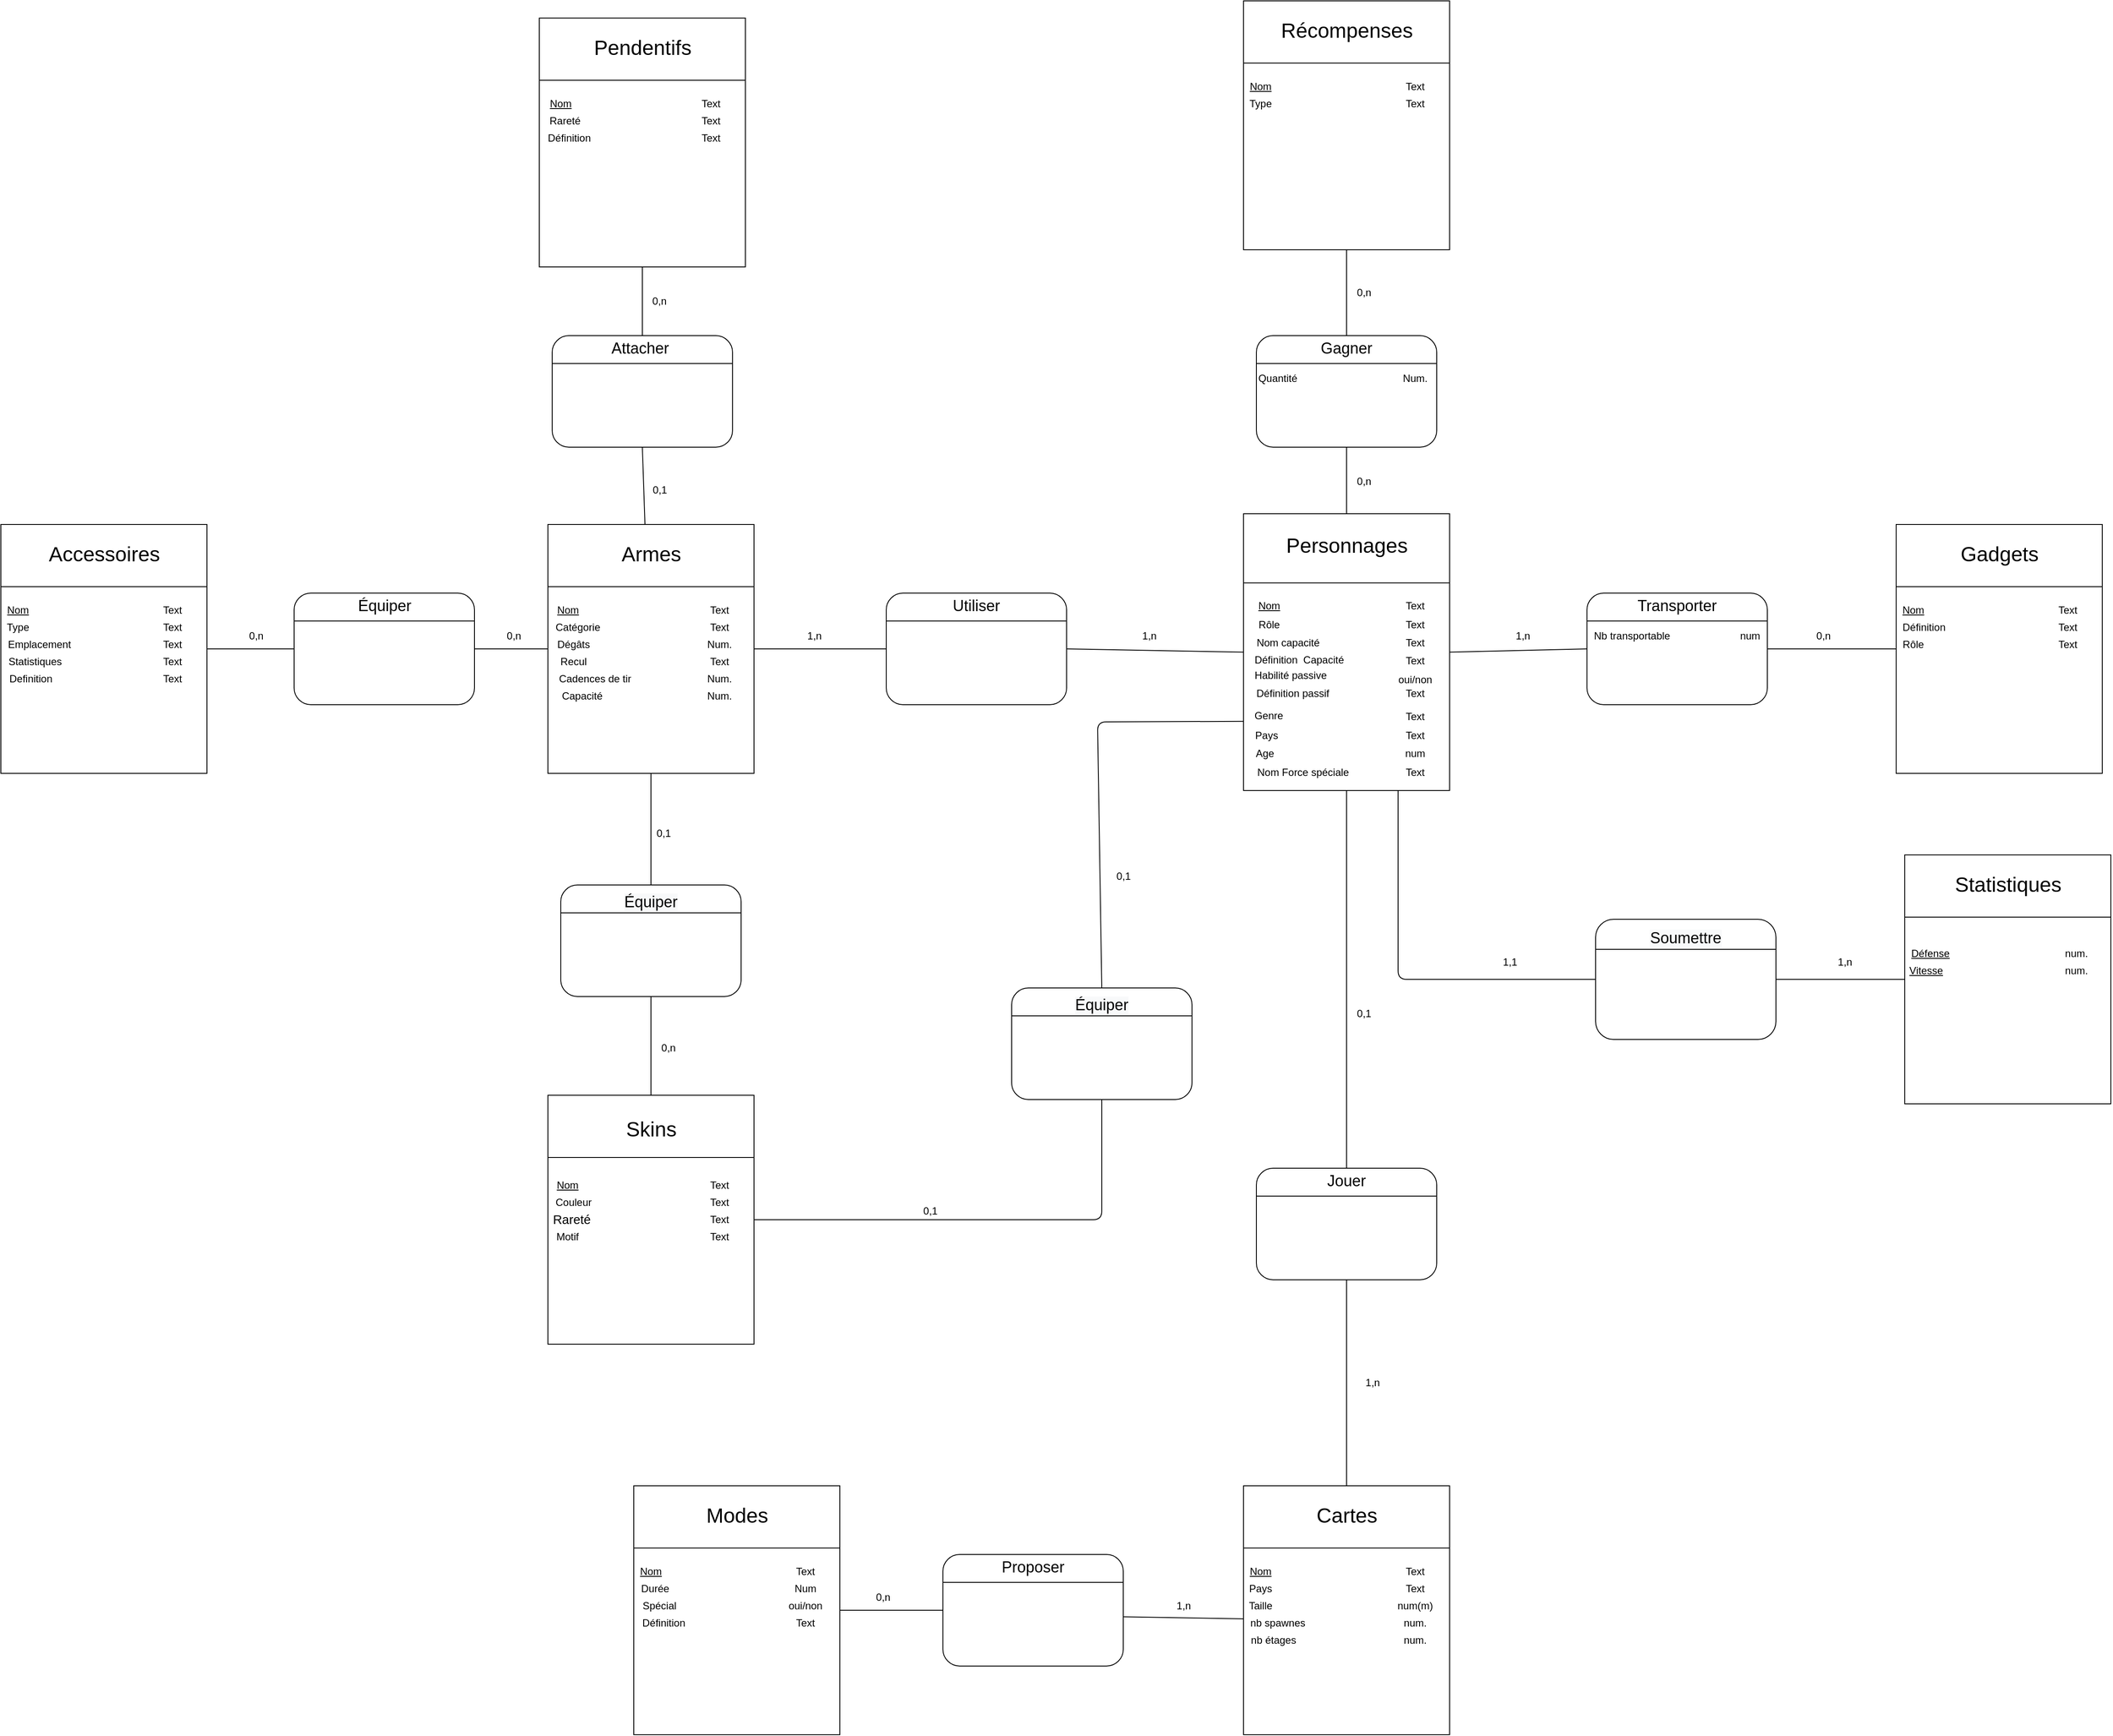 <mxfile version="13.9.9" type="device"><diagram id="rWU4sgTP7ddvzOHSqRR9" name="Page-1"><mxGraphModel dx="1527" dy="1982" grid="1" gridSize="10" guides="1" tooltips="1" connect="1" arrows="1" fold="1" page="1" pageScale="1" pageWidth="827" pageHeight="1169" math="0" shadow="0"><root><mxCell id="0"/><mxCell id="1" parent="0"/><mxCell id="sW74Ba1ovkjXqe559Omj-20" value="" style="group;fontStyle=1" parent="1" vertex="1" connectable="0"><mxGeometry x="620" y="377.5" width="240" height="322.5" as="geometry"/></mxCell><mxCell id="sW74Ba1ovkjXqe559Omj-2" value="" style="rounded=0;whiteSpace=wrap;html=1;" parent="sW74Ba1ovkjXqe559Omj-20" vertex="1"><mxGeometry width="240" height="322.5" as="geometry"/></mxCell><mxCell id="sW74Ba1ovkjXqe559Omj-8" value="&lt;font style=&quot;font-size: 24px&quot;&gt;Personnages&lt;/font&gt;" style="text;html=1;strokeColor=none;fillColor=none;align=center;verticalAlign=middle;whiteSpace=wrap;rounded=0;" parent="sW74Ba1ovkjXqe559Omj-20" vertex="1"><mxGeometry x="37.5" y="10.75" width="165" height="53.75" as="geometry"/></mxCell><mxCell id="sW74Ba1ovkjXqe559Omj-9" value="" style="endArrow=none;html=1;entryX=1;entryY=0.25;entryDx=0;entryDy=0;exitX=0;exitY=0.25;exitDx=0;exitDy=0;" parent="sW74Ba1ovkjXqe559Omj-20" source="sW74Ba1ovkjXqe559Omj-2" target="sW74Ba1ovkjXqe559Omj-2" edge="1"><mxGeometry width="50" height="50" relative="1" as="geometry"><mxPoint x="550" y="430.0" as="sourcePoint"/><mxPoint x="600" y="376.25" as="targetPoint"/></mxGeometry></mxCell><mxCell id="sW74Ba1ovkjXqe559Omj-10" value="&lt;u&gt;Nom&lt;/u&gt;" style="text;html=1;strokeColor=none;fillColor=none;align=center;verticalAlign=middle;whiteSpace=wrap;rounded=0;" parent="sW74Ba1ovkjXqe559Omj-20" vertex="1"><mxGeometry x="8" y="96.75" width="44" height="21.5" as="geometry"/></mxCell><mxCell id="sW74Ba1ovkjXqe559Omj-11" value="Rôle" style="text;html=1;strokeColor=none;fillColor=none;align=center;verticalAlign=middle;whiteSpace=wrap;rounded=0;" parent="sW74Ba1ovkjXqe559Omj-20" vertex="1"><mxGeometry x="10" y="118.25" width="40" height="21.5" as="geometry"/></mxCell><mxCell id="sW74Ba1ovkjXqe559Omj-12" value="Nom capacité" style="text;html=1;strokeColor=none;fillColor=none;align=center;verticalAlign=middle;whiteSpace=wrap;rounded=0;" parent="sW74Ba1ovkjXqe559Omj-20" vertex="1"><mxGeometry x="10" y="139.75" width="84" height="21.5" as="geometry"/></mxCell><mxCell id="sW74Ba1ovkjXqe559Omj-13" value="Habilité passive" style="text;html=1;strokeColor=none;fillColor=none;align=center;verticalAlign=middle;whiteSpace=wrap;rounded=0;" parent="sW74Ba1ovkjXqe559Omj-20" vertex="1"><mxGeometry y="177.37" width="110" height="21.5" as="geometry"/></mxCell><mxCell id="sW74Ba1ovkjXqe559Omj-14" value="Genre" style="text;html=1;strokeColor=none;fillColor=none;align=center;verticalAlign=middle;whiteSpace=wrap;rounded=0;" parent="sW74Ba1ovkjXqe559Omj-20" vertex="1"><mxGeometry x="15" y="231.69" width="29" height="8.31" as="geometry"/></mxCell><mxCell id="sW74Ba1ovkjXqe559Omj-15" value="Text" style="text;html=1;strokeColor=none;fillColor=none;align=center;verticalAlign=middle;whiteSpace=wrap;rounded=0;" parent="sW74Ba1ovkjXqe559Omj-20" vertex="1"><mxGeometry x="180" y="96.75" width="40" height="21.5" as="geometry"/></mxCell><mxCell id="sW74Ba1ovkjXqe559Omj-16" value="Text" style="text;html=1;strokeColor=none;fillColor=none;align=center;verticalAlign=middle;whiteSpace=wrap;rounded=0;" parent="sW74Ba1ovkjXqe559Omj-20" vertex="1"><mxGeometry x="180" y="118.25" width="40" height="21.5" as="geometry"/></mxCell><mxCell id="sW74Ba1ovkjXqe559Omj-17" value="Text" style="text;html=1;strokeColor=none;fillColor=none;align=center;verticalAlign=middle;whiteSpace=wrap;rounded=0;" parent="sW74Ba1ovkjXqe559Omj-20" vertex="1"><mxGeometry x="180" y="139.75" width="40" height="21.5" as="geometry"/></mxCell><mxCell id="sW74Ba1ovkjXqe559Omj-18" value="oui/non" style="text;html=1;strokeColor=none;fillColor=none;align=center;verticalAlign=middle;whiteSpace=wrap;rounded=0;" parent="sW74Ba1ovkjXqe559Omj-20" vertex="1"><mxGeometry x="180" y="182.75" width="40" height="21.5" as="geometry"/></mxCell><mxCell id="sW74Ba1ovkjXqe559Omj-19" value="Text" style="text;html=1;strokeColor=none;fillColor=none;align=center;verticalAlign=middle;whiteSpace=wrap;rounded=0;" parent="sW74Ba1ovkjXqe559Omj-20" vertex="1"><mxGeometry x="180" y="198.875" width="40" height="21.5" as="geometry"/></mxCell><mxCell id="sW74Ba1ovkjXqe559Omj-148" value="Age" style="text;html=1;strokeColor=none;fillColor=none;align=center;verticalAlign=middle;whiteSpace=wrap;rounded=0;" parent="sW74Ba1ovkjXqe559Omj-20" vertex="1"><mxGeometry x="10" y="268.75" width="30" height="21.5" as="geometry"/></mxCell><mxCell id="sW74Ba1ovkjXqe559Omj-149" value="Nom Force spéciale" style="text;html=1;strokeColor=none;fillColor=none;align=center;verticalAlign=middle;whiteSpace=wrap;rounded=0;" parent="sW74Ba1ovkjXqe559Omj-20" vertex="1"><mxGeometry x="7.5" y="290.25" width="122.5" height="21.5" as="geometry"/></mxCell><mxCell id="sW74Ba1ovkjXqe559Omj-150" value="num" style="text;html=1;strokeColor=none;fillColor=none;align=center;verticalAlign=middle;whiteSpace=wrap;rounded=0;" parent="sW74Ba1ovkjXqe559Omj-20" vertex="1"><mxGeometry x="180" y="268.75" width="40" height="21.5" as="geometry"/></mxCell><mxCell id="sW74Ba1ovkjXqe559Omj-151" value="Text" style="text;html=1;strokeColor=none;fillColor=none;align=center;verticalAlign=middle;whiteSpace=wrap;rounded=0;" parent="sW74Ba1ovkjXqe559Omj-20" vertex="1"><mxGeometry x="180" y="290.25" width="40" height="21.5" as="geometry"/></mxCell><mxCell id="sW74Ba1ovkjXqe559Omj-152" value="Définition passif" style="text;html=1;strokeColor=none;fillColor=none;align=center;verticalAlign=middle;whiteSpace=wrap;rounded=0;" parent="sW74Ba1ovkjXqe559Omj-20" vertex="1"><mxGeometry x="10" y="198.88" width="95" height="21.5" as="geometry"/></mxCell><mxCell id="sW74Ba1ovkjXqe559Omj-153" value="Text" style="text;html=1;strokeColor=none;fillColor=none;align=center;verticalAlign=middle;whiteSpace=wrap;rounded=0;" parent="sW74Ba1ovkjXqe559Omj-20" vertex="1"><mxGeometry x="180" y="247.25" width="40" height="21.5" as="geometry"/></mxCell><mxCell id="sW74Ba1ovkjXqe559Omj-155" value="Pays" style="text;html=1;strokeColor=none;fillColor=none;align=center;verticalAlign=middle;whiteSpace=wrap;rounded=0;" parent="sW74Ba1ovkjXqe559Omj-20" vertex="1"><mxGeometry x="10" y="251.63" width="34" height="12.75" as="geometry"/></mxCell><mxCell id="sW74Ba1ovkjXqe559Omj-156" value="Text" style="text;html=1;strokeColor=none;fillColor=none;align=center;verticalAlign=middle;whiteSpace=wrap;rounded=0;" parent="sW74Ba1ovkjXqe559Omj-20" vertex="1"><mxGeometry x="170" y="225.75" width="60" height="21.5" as="geometry"/></mxCell><mxCell id="sW74Ba1ovkjXqe559Omj-262" value="Définition&amp;nbsp; Capacité" style="text;html=1;strokeColor=none;fillColor=none;align=center;verticalAlign=middle;whiteSpace=wrap;rounded=0;" parent="sW74Ba1ovkjXqe559Omj-20" vertex="1"><mxGeometry x="7.5" y="164.62" width="114" height="12.75" as="geometry"/></mxCell><mxCell id="sW74Ba1ovkjXqe559Omj-264" value="Text" style="text;html=1;strokeColor=none;fillColor=none;align=center;verticalAlign=middle;whiteSpace=wrap;rounded=0;" parent="sW74Ba1ovkjXqe559Omj-20" vertex="1"><mxGeometry x="180" y="160.25" width="40" height="21.5" as="geometry"/></mxCell><mxCell id="sW74Ba1ovkjXqe559Omj-21" value="" style="group" parent="1" vertex="1" connectable="0"><mxGeometry x="620" y="1510" width="240" height="290" as="geometry"/></mxCell><mxCell id="sW74Ba1ovkjXqe559Omj-22" value="" style="rounded=0;whiteSpace=wrap;html=1;" parent="sW74Ba1ovkjXqe559Omj-21" vertex="1"><mxGeometry width="240" height="290" as="geometry"/></mxCell><mxCell id="sW74Ba1ovkjXqe559Omj-23" value="&lt;span style=&quot;font-size: 24px&quot;&gt;Cartes&lt;/span&gt;" style="text;html=1;strokeColor=none;fillColor=none;align=center;verticalAlign=middle;whiteSpace=wrap;rounded=0;" parent="sW74Ba1ovkjXqe559Omj-21" vertex="1"><mxGeometry x="37.5" y="10" width="165" height="50" as="geometry"/></mxCell><mxCell id="sW74Ba1ovkjXqe559Omj-24" value="" style="endArrow=none;html=1;entryX=1;entryY=0.25;entryDx=0;entryDy=0;exitX=0;exitY=0.25;exitDx=0;exitDy=0;" parent="sW74Ba1ovkjXqe559Omj-21" source="sW74Ba1ovkjXqe559Omj-22" target="sW74Ba1ovkjXqe559Omj-22" edge="1"><mxGeometry width="50" height="50" relative="1" as="geometry"><mxPoint x="550" y="400" as="sourcePoint"/><mxPoint x="600" y="350" as="targetPoint"/></mxGeometry></mxCell><mxCell id="sW74Ba1ovkjXqe559Omj-25" value="&lt;u&gt;Nom&lt;/u&gt;" style="text;html=1;strokeColor=none;fillColor=none;align=center;verticalAlign=middle;whiteSpace=wrap;rounded=0;" parent="sW74Ba1ovkjXqe559Omj-21" vertex="1"><mxGeometry y="90" width="40" height="20" as="geometry"/></mxCell><mxCell id="sW74Ba1ovkjXqe559Omj-26" value="Pays" style="text;html=1;strokeColor=none;fillColor=none;align=center;verticalAlign=middle;whiteSpace=wrap;rounded=0;" parent="sW74Ba1ovkjXqe559Omj-21" vertex="1"><mxGeometry y="110" width="40" height="20" as="geometry"/></mxCell><mxCell id="sW74Ba1ovkjXqe559Omj-27" value="Taille" style="text;html=1;strokeColor=none;fillColor=none;align=center;verticalAlign=middle;whiteSpace=wrap;rounded=0;" parent="sW74Ba1ovkjXqe559Omj-21" vertex="1"><mxGeometry y="130" width="40" height="20" as="geometry"/></mxCell><mxCell id="sW74Ba1ovkjXqe559Omj-28" value="nb spawnes" style="text;html=1;strokeColor=none;fillColor=none;align=center;verticalAlign=middle;whiteSpace=wrap;rounded=0;" parent="sW74Ba1ovkjXqe559Omj-21" vertex="1"><mxGeometry y="150" width="80" height="20" as="geometry"/></mxCell><mxCell id="sW74Ba1ovkjXqe559Omj-29" value="nb étages" style="text;html=1;strokeColor=none;fillColor=none;align=center;verticalAlign=middle;whiteSpace=wrap;rounded=0;" parent="sW74Ba1ovkjXqe559Omj-21" vertex="1"><mxGeometry y="170" width="70" height="20" as="geometry"/></mxCell><mxCell id="sW74Ba1ovkjXqe559Omj-30" value="Text" style="text;html=1;strokeColor=none;fillColor=none;align=center;verticalAlign=middle;whiteSpace=wrap;rounded=0;" parent="sW74Ba1ovkjXqe559Omj-21" vertex="1"><mxGeometry x="180" y="90" width="40" height="20" as="geometry"/></mxCell><mxCell id="sW74Ba1ovkjXqe559Omj-31" value="Text" style="text;html=1;strokeColor=none;fillColor=none;align=center;verticalAlign=middle;whiteSpace=wrap;rounded=0;" parent="sW74Ba1ovkjXqe559Omj-21" vertex="1"><mxGeometry x="180" y="110" width="40" height="20" as="geometry"/></mxCell><mxCell id="sW74Ba1ovkjXqe559Omj-32" value="num(m)" style="text;html=1;strokeColor=none;fillColor=none;align=center;verticalAlign=middle;whiteSpace=wrap;rounded=0;" parent="sW74Ba1ovkjXqe559Omj-21" vertex="1"><mxGeometry x="180" y="130" width="40" height="20" as="geometry"/></mxCell><mxCell id="sW74Ba1ovkjXqe559Omj-33" value="num." style="text;html=1;strokeColor=none;fillColor=none;align=center;verticalAlign=middle;whiteSpace=wrap;rounded=0;" parent="sW74Ba1ovkjXqe559Omj-21" vertex="1"><mxGeometry x="180" y="150" width="40" height="20" as="geometry"/></mxCell><mxCell id="sW74Ba1ovkjXqe559Omj-34" value="num." style="text;html=1;strokeColor=none;fillColor=none;align=center;verticalAlign=middle;whiteSpace=wrap;rounded=0;" parent="sW74Ba1ovkjXqe559Omj-21" vertex="1"><mxGeometry x="180" y="170" width="40" height="20" as="geometry"/></mxCell><mxCell id="sW74Ba1ovkjXqe559Omj-35" value="" style="group" parent="1" vertex="1" connectable="0"><mxGeometry x="620" y="-220" width="240" height="290" as="geometry"/></mxCell><mxCell id="sW74Ba1ovkjXqe559Omj-36" value="" style="rounded=0;whiteSpace=wrap;html=1;" parent="sW74Ba1ovkjXqe559Omj-35" vertex="1"><mxGeometry width="240" height="290" as="geometry"/></mxCell><mxCell id="sW74Ba1ovkjXqe559Omj-37" value="&lt;font style=&quot;font-size: 24px&quot;&gt;Récompenses&lt;/font&gt;" style="text;html=1;strokeColor=none;fillColor=none;align=center;verticalAlign=middle;whiteSpace=wrap;rounded=0;" parent="sW74Ba1ovkjXqe559Omj-35" vertex="1"><mxGeometry x="37.5" y="10" width="165" height="50" as="geometry"/></mxCell><mxCell id="sW74Ba1ovkjXqe559Omj-38" value="" style="endArrow=none;html=1;entryX=1;entryY=0.25;entryDx=0;entryDy=0;exitX=0;exitY=0.25;exitDx=0;exitDy=0;" parent="sW74Ba1ovkjXqe559Omj-35" source="sW74Ba1ovkjXqe559Omj-36" target="sW74Ba1ovkjXqe559Omj-36" edge="1"><mxGeometry width="50" height="50" relative="1" as="geometry"><mxPoint x="550" y="400" as="sourcePoint"/><mxPoint x="600" y="350" as="targetPoint"/></mxGeometry></mxCell><mxCell id="sW74Ba1ovkjXqe559Omj-39" value="&lt;u&gt;Nom&lt;/u&gt;" style="text;html=1;strokeColor=none;fillColor=none;align=center;verticalAlign=middle;whiteSpace=wrap;rounded=0;" parent="sW74Ba1ovkjXqe559Omj-35" vertex="1"><mxGeometry y="90" width="40" height="20" as="geometry"/></mxCell><mxCell id="sW74Ba1ovkjXqe559Omj-40" value="Type" style="text;html=1;strokeColor=none;fillColor=none;align=center;verticalAlign=middle;whiteSpace=wrap;rounded=0;" parent="sW74Ba1ovkjXqe559Omj-35" vertex="1"><mxGeometry y="110" width="40" height="20" as="geometry"/></mxCell><mxCell id="sW74Ba1ovkjXqe559Omj-44" value="Text" style="text;html=1;strokeColor=none;fillColor=none;align=center;verticalAlign=middle;whiteSpace=wrap;rounded=0;" parent="sW74Ba1ovkjXqe559Omj-35" vertex="1"><mxGeometry x="180" y="90" width="40" height="20" as="geometry"/></mxCell><mxCell id="sW74Ba1ovkjXqe559Omj-45" value="Text" style="text;html=1;strokeColor=none;fillColor=none;align=center;verticalAlign=middle;whiteSpace=wrap;rounded=0;" parent="sW74Ba1ovkjXqe559Omj-35" vertex="1"><mxGeometry x="180" y="110" width="40" height="20" as="geometry"/></mxCell><mxCell id="sW74Ba1ovkjXqe559Omj-49" value="" style="group" parent="1" vertex="1" connectable="0"><mxGeometry x="-90" y="1510" width="240" height="290" as="geometry"/></mxCell><mxCell id="sW74Ba1ovkjXqe559Omj-50" value="" style="rounded=0;whiteSpace=wrap;html=1;" parent="sW74Ba1ovkjXqe559Omj-49" vertex="1"><mxGeometry width="240" height="290" as="geometry"/></mxCell><mxCell id="sW74Ba1ovkjXqe559Omj-51" value="&lt;font style=&quot;font-size: 24px&quot;&gt;Modes&lt;/font&gt;" style="text;html=1;strokeColor=none;fillColor=none;align=center;verticalAlign=middle;whiteSpace=wrap;rounded=0;" parent="sW74Ba1ovkjXqe559Omj-49" vertex="1"><mxGeometry x="37.5" y="10" width="165" height="50" as="geometry"/></mxCell><mxCell id="sW74Ba1ovkjXqe559Omj-52" value="" style="endArrow=none;html=1;entryX=1;entryY=0.25;entryDx=0;entryDy=0;exitX=0;exitY=0.25;exitDx=0;exitDy=0;" parent="sW74Ba1ovkjXqe559Omj-49" source="sW74Ba1ovkjXqe559Omj-50" target="sW74Ba1ovkjXqe559Omj-50" edge="1"><mxGeometry width="50" height="50" relative="1" as="geometry"><mxPoint x="550" y="400" as="sourcePoint"/><mxPoint x="600" y="350" as="targetPoint"/></mxGeometry></mxCell><mxCell id="sW74Ba1ovkjXqe559Omj-53" value="&lt;u&gt;Nom&lt;/u&gt;" style="text;html=1;strokeColor=none;fillColor=none;align=center;verticalAlign=middle;whiteSpace=wrap;rounded=0;" parent="sW74Ba1ovkjXqe559Omj-49" vertex="1"><mxGeometry x="-10" y="90" width="60" height="20" as="geometry"/></mxCell><mxCell id="sW74Ba1ovkjXqe559Omj-54" value="Durée" style="text;html=1;strokeColor=none;fillColor=none;align=center;verticalAlign=middle;whiteSpace=wrap;rounded=0;" parent="sW74Ba1ovkjXqe559Omj-49" vertex="1"><mxGeometry y="110" width="50" height="20" as="geometry"/></mxCell><mxCell id="sW74Ba1ovkjXqe559Omj-55" value="Spécial" style="text;html=1;strokeColor=none;fillColor=none;align=center;verticalAlign=middle;whiteSpace=wrap;rounded=0;" parent="sW74Ba1ovkjXqe559Omj-49" vertex="1"><mxGeometry y="130" width="60" height="20" as="geometry"/></mxCell><mxCell id="sW74Ba1ovkjXqe559Omj-56" value="Définition" style="text;html=1;strokeColor=none;fillColor=none;align=center;verticalAlign=middle;whiteSpace=wrap;rounded=0;" parent="sW74Ba1ovkjXqe559Omj-49" vertex="1"><mxGeometry x="10" y="150" width="50" height="20" as="geometry"/></mxCell><mxCell id="sW74Ba1ovkjXqe559Omj-58" value="Text" style="text;html=1;strokeColor=none;fillColor=none;align=center;verticalAlign=middle;whiteSpace=wrap;rounded=0;" parent="sW74Ba1ovkjXqe559Omj-49" vertex="1"><mxGeometry x="180" y="90" width="40" height="20" as="geometry"/></mxCell><mxCell id="sW74Ba1ovkjXqe559Omj-59" value="Num" style="text;html=1;strokeColor=none;fillColor=none;align=center;verticalAlign=middle;whiteSpace=wrap;rounded=0;" parent="sW74Ba1ovkjXqe559Omj-49" vertex="1"><mxGeometry x="180" y="110" width="40" height="20" as="geometry"/></mxCell><mxCell id="sW74Ba1ovkjXqe559Omj-60" value="oui/non" style="text;html=1;strokeColor=none;fillColor=none;align=center;verticalAlign=middle;whiteSpace=wrap;rounded=0;" parent="sW74Ba1ovkjXqe559Omj-49" vertex="1"><mxGeometry x="180" y="130" width="40" height="20" as="geometry"/></mxCell><mxCell id="sW74Ba1ovkjXqe559Omj-61" value="Text" style="text;html=1;strokeColor=none;fillColor=none;align=center;verticalAlign=middle;whiteSpace=wrap;rounded=0;" parent="sW74Ba1ovkjXqe559Omj-49" vertex="1"><mxGeometry x="180" y="150" width="40" height="20" as="geometry"/></mxCell><mxCell id="sW74Ba1ovkjXqe559Omj-63" value="" style="group" parent="1" vertex="1" connectable="0"><mxGeometry x="-827" y="390" width="240" height="290" as="geometry"/></mxCell><mxCell id="sW74Ba1ovkjXqe559Omj-64" value="" style="rounded=0;whiteSpace=wrap;html=1;" parent="sW74Ba1ovkjXqe559Omj-63" vertex="1"><mxGeometry width="240" height="290" as="geometry"/></mxCell><mxCell id="sW74Ba1ovkjXqe559Omj-65" value="&lt;font style=&quot;font-size: 24px&quot;&gt;Accessoires&lt;/font&gt;" style="text;html=1;strokeColor=none;fillColor=none;align=center;verticalAlign=middle;whiteSpace=wrap;rounded=0;" parent="sW74Ba1ovkjXqe559Omj-63" vertex="1"><mxGeometry x="37.5" y="10" width="165" height="50" as="geometry"/></mxCell><mxCell id="sW74Ba1ovkjXqe559Omj-66" value="" style="endArrow=none;html=1;entryX=1;entryY=0.25;entryDx=0;entryDy=0;exitX=0;exitY=0.25;exitDx=0;exitDy=0;" parent="sW74Ba1ovkjXqe559Omj-63" source="sW74Ba1ovkjXqe559Omj-64" target="sW74Ba1ovkjXqe559Omj-64" edge="1"><mxGeometry width="50" height="50" relative="1" as="geometry"><mxPoint x="550" y="400" as="sourcePoint"/><mxPoint x="600" y="350" as="targetPoint"/></mxGeometry></mxCell><mxCell id="sW74Ba1ovkjXqe559Omj-67" value="&lt;u&gt;Nom&lt;/u&gt;" style="text;html=1;strokeColor=none;fillColor=none;align=center;verticalAlign=middle;whiteSpace=wrap;rounded=0;" parent="sW74Ba1ovkjXqe559Omj-63" vertex="1"><mxGeometry y="90" width="40" height="20" as="geometry"/></mxCell><mxCell id="sW74Ba1ovkjXqe559Omj-68" value="Type" style="text;html=1;strokeColor=none;fillColor=none;align=center;verticalAlign=middle;whiteSpace=wrap;rounded=0;" parent="sW74Ba1ovkjXqe559Omj-63" vertex="1"><mxGeometry y="110" width="40" height="20" as="geometry"/></mxCell><mxCell id="sW74Ba1ovkjXqe559Omj-69" value="Emplacement" style="text;html=1;strokeColor=none;fillColor=none;align=center;verticalAlign=middle;whiteSpace=wrap;rounded=0;" parent="sW74Ba1ovkjXqe559Omj-63" vertex="1"><mxGeometry x="20" y="130" width="50" height="20" as="geometry"/></mxCell><mxCell id="sW74Ba1ovkjXqe559Omj-70" value="Statistiques" style="text;html=1;strokeColor=none;fillColor=none;align=center;verticalAlign=middle;whiteSpace=wrap;rounded=0;" parent="sW74Ba1ovkjXqe559Omj-63" vertex="1"><mxGeometry y="150" width="80" height="20" as="geometry"/></mxCell><mxCell id="sW74Ba1ovkjXqe559Omj-71" value="Definition" style="text;html=1;strokeColor=none;fillColor=none;align=center;verticalAlign=middle;whiteSpace=wrap;rounded=0;" parent="sW74Ba1ovkjXqe559Omj-63" vertex="1"><mxGeometry x="10" y="170" width="50" height="20" as="geometry"/></mxCell><mxCell id="sW74Ba1ovkjXqe559Omj-72" value="Text" style="text;html=1;strokeColor=none;fillColor=none;align=center;verticalAlign=middle;whiteSpace=wrap;rounded=0;" parent="sW74Ba1ovkjXqe559Omj-63" vertex="1"><mxGeometry x="180" y="90" width="40" height="20" as="geometry"/></mxCell><mxCell id="sW74Ba1ovkjXqe559Omj-73" value="Text" style="text;html=1;strokeColor=none;fillColor=none;align=center;verticalAlign=middle;whiteSpace=wrap;rounded=0;" parent="sW74Ba1ovkjXqe559Omj-63" vertex="1"><mxGeometry x="180" y="110" width="40" height="20" as="geometry"/></mxCell><mxCell id="sW74Ba1ovkjXqe559Omj-74" value="Text" style="text;html=1;strokeColor=none;fillColor=none;align=center;verticalAlign=middle;whiteSpace=wrap;rounded=0;" parent="sW74Ba1ovkjXqe559Omj-63" vertex="1"><mxGeometry x="180" y="130" width="40" height="20" as="geometry"/></mxCell><mxCell id="sW74Ba1ovkjXqe559Omj-75" value="Text" style="text;html=1;strokeColor=none;fillColor=none;align=center;verticalAlign=middle;whiteSpace=wrap;rounded=0;" parent="sW74Ba1ovkjXqe559Omj-63" vertex="1"><mxGeometry x="180" y="150" width="40" height="20" as="geometry"/></mxCell><mxCell id="sW74Ba1ovkjXqe559Omj-76" value="Text" style="text;html=1;strokeColor=none;fillColor=none;align=center;verticalAlign=middle;whiteSpace=wrap;rounded=0;" parent="sW74Ba1ovkjXqe559Omj-63" vertex="1"><mxGeometry x="180" y="170" width="40" height="20" as="geometry"/></mxCell><mxCell id="sW74Ba1ovkjXqe559Omj-77" value="" style="group" parent="1" vertex="1" connectable="0"><mxGeometry x="-200" y="-200" width="240" height="290" as="geometry"/></mxCell><mxCell id="sW74Ba1ovkjXqe559Omj-78" value="" style="rounded=0;whiteSpace=wrap;html=1;" parent="sW74Ba1ovkjXqe559Omj-77" vertex="1"><mxGeometry width="240" height="290" as="geometry"/></mxCell><mxCell id="sW74Ba1ovkjXqe559Omj-79" value="&lt;font style=&quot;font-size: 24px&quot;&gt;Pendentifs&lt;/font&gt;" style="text;html=1;strokeColor=none;fillColor=none;align=center;verticalAlign=middle;whiteSpace=wrap;rounded=0;" parent="sW74Ba1ovkjXqe559Omj-77" vertex="1"><mxGeometry x="37.5" y="10" width="165" height="50" as="geometry"/></mxCell><mxCell id="sW74Ba1ovkjXqe559Omj-80" value="" style="endArrow=none;html=1;entryX=1;entryY=0.25;entryDx=0;entryDy=0;exitX=0;exitY=0.25;exitDx=0;exitDy=0;" parent="sW74Ba1ovkjXqe559Omj-77" source="sW74Ba1ovkjXqe559Omj-78" target="sW74Ba1ovkjXqe559Omj-78" edge="1"><mxGeometry width="50" height="50" relative="1" as="geometry"><mxPoint x="550" y="400" as="sourcePoint"/><mxPoint x="600" y="350" as="targetPoint"/></mxGeometry></mxCell><mxCell id="sW74Ba1ovkjXqe559Omj-81" value="Nom" style="text;html=1;strokeColor=none;fillColor=none;align=center;verticalAlign=middle;whiteSpace=wrap;rounded=0;fontStyle=4" parent="sW74Ba1ovkjXqe559Omj-77" vertex="1"><mxGeometry y="90" width="50" height="20" as="geometry"/></mxCell><mxCell id="sW74Ba1ovkjXqe559Omj-82" value="Rareté" style="text;html=1;strokeColor=none;fillColor=none;align=center;verticalAlign=middle;whiteSpace=wrap;rounded=0;" parent="sW74Ba1ovkjXqe559Omj-77" vertex="1"><mxGeometry y="110" width="60" height="20" as="geometry"/></mxCell><mxCell id="sW74Ba1ovkjXqe559Omj-83" value="Définition" style="text;html=1;strokeColor=none;fillColor=none;align=center;verticalAlign=middle;whiteSpace=wrap;rounded=0;" parent="sW74Ba1ovkjXqe559Omj-77" vertex="1"><mxGeometry x="10" y="130" width="50" height="20" as="geometry"/></mxCell><mxCell id="sW74Ba1ovkjXqe559Omj-86" value="Text" style="text;html=1;strokeColor=none;fillColor=none;align=center;verticalAlign=middle;whiteSpace=wrap;rounded=0;" parent="sW74Ba1ovkjXqe559Omj-77" vertex="1"><mxGeometry x="180" y="90" width="40" height="20" as="geometry"/></mxCell><mxCell id="sW74Ba1ovkjXqe559Omj-87" value="Text" style="text;html=1;strokeColor=none;fillColor=none;align=center;verticalAlign=middle;whiteSpace=wrap;rounded=0;" parent="sW74Ba1ovkjXqe559Omj-77" vertex="1"><mxGeometry x="180" y="110" width="40" height="20" as="geometry"/></mxCell><mxCell id="sW74Ba1ovkjXqe559Omj-88" value="Text" style="text;html=1;strokeColor=none;fillColor=none;align=center;verticalAlign=middle;whiteSpace=wrap;rounded=0;" parent="sW74Ba1ovkjXqe559Omj-77" vertex="1"><mxGeometry x="180" y="130" width="40" height="20" as="geometry"/></mxCell><mxCell id="sW74Ba1ovkjXqe559Omj-91" value="" style="group" parent="1" vertex="1" connectable="0"><mxGeometry x="-190" y="390" width="240" height="290" as="geometry"/></mxCell><mxCell id="sW74Ba1ovkjXqe559Omj-92" value="" style="rounded=0;whiteSpace=wrap;html=1;" parent="sW74Ba1ovkjXqe559Omj-91" vertex="1"><mxGeometry width="240" height="290" as="geometry"/></mxCell><mxCell id="sW74Ba1ovkjXqe559Omj-93" value="&lt;font style=&quot;font-size: 24px&quot;&gt;Armes&lt;/font&gt;" style="text;html=1;strokeColor=none;fillColor=none;align=center;verticalAlign=middle;whiteSpace=wrap;rounded=0;" parent="sW74Ba1ovkjXqe559Omj-91" vertex="1"><mxGeometry x="37.5" y="10" width="165" height="50" as="geometry"/></mxCell><mxCell id="sW74Ba1ovkjXqe559Omj-94" value="" style="endArrow=none;html=1;entryX=1;entryY=0.25;entryDx=0;entryDy=0;exitX=0;exitY=0.25;exitDx=0;exitDy=0;" parent="sW74Ba1ovkjXqe559Omj-91" source="sW74Ba1ovkjXqe559Omj-92" target="sW74Ba1ovkjXqe559Omj-92" edge="1"><mxGeometry width="50" height="50" relative="1" as="geometry"><mxPoint x="550" y="400" as="sourcePoint"/><mxPoint x="600" y="350" as="targetPoint"/></mxGeometry></mxCell><mxCell id="sW74Ba1ovkjXqe559Omj-95" value="&lt;u&gt;Nom&lt;/u&gt;" style="text;html=1;strokeColor=none;fillColor=none;align=center;verticalAlign=middle;whiteSpace=wrap;rounded=0;" parent="sW74Ba1ovkjXqe559Omj-91" vertex="1"><mxGeometry y="90" width="47" height="20" as="geometry"/></mxCell><mxCell id="sW74Ba1ovkjXqe559Omj-96" value="Dégâts" style="text;html=1;strokeColor=none;fillColor=none;align=center;verticalAlign=middle;whiteSpace=wrap;rounded=0;" parent="sW74Ba1ovkjXqe559Omj-91" vertex="1"><mxGeometry x="10" y="130" width="40" height="20" as="geometry"/></mxCell><mxCell id="sW74Ba1ovkjXqe559Omj-97" value="Recul" style="text;html=1;strokeColor=none;fillColor=none;align=center;verticalAlign=middle;whiteSpace=wrap;rounded=0;" parent="sW74Ba1ovkjXqe559Omj-91" vertex="1"><mxGeometry x="10" y="150" width="40" height="20" as="geometry"/></mxCell><mxCell id="sW74Ba1ovkjXqe559Omj-98" value="Cadences de tir" style="text;html=1;strokeColor=none;fillColor=none;align=center;verticalAlign=middle;whiteSpace=wrap;rounded=0;" parent="sW74Ba1ovkjXqe559Omj-91" vertex="1"><mxGeometry x="10" y="170" width="90" height="20" as="geometry"/></mxCell><mxCell id="sW74Ba1ovkjXqe559Omj-99" value="Capacité" style="text;html=1;strokeColor=none;fillColor=none;align=center;verticalAlign=middle;whiteSpace=wrap;rounded=0;" parent="sW74Ba1ovkjXqe559Omj-91" vertex="1"><mxGeometry x="10" y="190" width="60" height="20" as="geometry"/></mxCell><mxCell id="sW74Ba1ovkjXqe559Omj-100" value="Text" style="text;html=1;strokeColor=none;fillColor=none;align=center;verticalAlign=middle;whiteSpace=wrap;rounded=0;" parent="sW74Ba1ovkjXqe559Omj-91" vertex="1"><mxGeometry x="180" y="90" width="40" height="20" as="geometry"/></mxCell><mxCell id="sW74Ba1ovkjXqe559Omj-101" value="Text" style="text;html=1;strokeColor=none;fillColor=none;align=center;verticalAlign=middle;whiteSpace=wrap;rounded=0;" parent="sW74Ba1ovkjXqe559Omj-91" vertex="1"><mxGeometry x="180" y="110" width="40" height="20" as="geometry"/></mxCell><mxCell id="sW74Ba1ovkjXqe559Omj-102" value="Num." style="text;html=1;strokeColor=none;fillColor=none;align=center;verticalAlign=middle;whiteSpace=wrap;rounded=0;" parent="sW74Ba1ovkjXqe559Omj-91" vertex="1"><mxGeometry x="180" y="130" width="40" height="20" as="geometry"/></mxCell><mxCell id="sW74Ba1ovkjXqe559Omj-103" value="Text" style="text;html=1;strokeColor=none;fillColor=none;align=center;verticalAlign=middle;whiteSpace=wrap;rounded=0;" parent="sW74Ba1ovkjXqe559Omj-91" vertex="1"><mxGeometry x="180" y="150" width="40" height="20" as="geometry"/></mxCell><mxCell id="sW74Ba1ovkjXqe559Omj-104" value="Num." style="text;html=1;strokeColor=none;fillColor=none;align=center;verticalAlign=middle;whiteSpace=wrap;rounded=0;" parent="sW74Ba1ovkjXqe559Omj-91" vertex="1"><mxGeometry x="180" y="170" width="40" height="20" as="geometry"/></mxCell><mxCell id="sW74Ba1ovkjXqe559Omj-158" value="Catégorie" style="text;html=1;strokeColor=none;fillColor=none;align=center;verticalAlign=middle;whiteSpace=wrap;rounded=0;" parent="sW74Ba1ovkjXqe559Omj-91" vertex="1"><mxGeometry x="10" y="110" width="50" height="20" as="geometry"/></mxCell><mxCell id="sW74Ba1ovkjXqe559Omj-159" value="Num." style="text;html=1;strokeColor=none;fillColor=none;align=center;verticalAlign=middle;whiteSpace=wrap;rounded=0;" parent="sW74Ba1ovkjXqe559Omj-91" vertex="1"><mxGeometry x="180" y="190" width="40" height="20" as="geometry"/></mxCell><mxCell id="sW74Ba1ovkjXqe559Omj-105" value="" style="group" parent="1" vertex="1" connectable="0"><mxGeometry x="1390" y="775" width="240" height="290" as="geometry"/></mxCell><mxCell id="sW74Ba1ovkjXqe559Omj-106" value="" style="rounded=0;whiteSpace=wrap;html=1;" parent="sW74Ba1ovkjXqe559Omj-105" vertex="1"><mxGeometry width="240" height="290" as="geometry"/></mxCell><mxCell id="sW74Ba1ovkjXqe559Omj-107" value="&lt;span style=&quot;font-size: 24px&quot;&gt;Statistiques&lt;/span&gt;" style="text;html=1;strokeColor=none;fillColor=none;align=center;verticalAlign=middle;whiteSpace=wrap;rounded=0;" parent="sW74Ba1ovkjXqe559Omj-105" vertex="1"><mxGeometry x="37.5" y="10" width="165" height="50" as="geometry"/></mxCell><mxCell id="sW74Ba1ovkjXqe559Omj-108" value="" style="endArrow=none;html=1;entryX=1;entryY=0.25;entryDx=0;entryDy=0;exitX=0;exitY=0.25;exitDx=0;exitDy=0;" parent="sW74Ba1ovkjXqe559Omj-105" source="sW74Ba1ovkjXqe559Omj-106" target="sW74Ba1ovkjXqe559Omj-106" edge="1"><mxGeometry width="50" height="50" relative="1" as="geometry"><mxPoint x="550" y="400" as="sourcePoint"/><mxPoint x="600" y="350" as="targetPoint"/></mxGeometry></mxCell><mxCell id="sW74Ba1ovkjXqe559Omj-109" value="&lt;u&gt;Défense&lt;/u&gt;" style="text;html=1;strokeColor=none;fillColor=none;align=center;verticalAlign=middle;whiteSpace=wrap;rounded=0;" parent="sW74Ba1ovkjXqe559Omj-105" vertex="1"><mxGeometry y="105" width="60" height="20" as="geometry"/></mxCell><mxCell id="sW74Ba1ovkjXqe559Omj-110" value="&lt;u&gt;Vitesse&lt;/u&gt;" style="text;html=1;strokeColor=none;fillColor=none;align=center;verticalAlign=middle;whiteSpace=wrap;rounded=0;" parent="sW74Ba1ovkjXqe559Omj-105" vertex="1"><mxGeometry y="125" width="50" height="20" as="geometry"/></mxCell><mxCell id="sW74Ba1ovkjXqe559Omj-114" value="num." style="text;html=1;strokeColor=none;fillColor=none;align=center;verticalAlign=middle;whiteSpace=wrap;rounded=0;" parent="sW74Ba1ovkjXqe559Omj-105" vertex="1"><mxGeometry x="180" y="105" width="40" height="20" as="geometry"/></mxCell><mxCell id="sW74Ba1ovkjXqe559Omj-115" value="num." style="text;html=1;strokeColor=none;fillColor=none;align=center;verticalAlign=middle;whiteSpace=wrap;rounded=0;" parent="sW74Ba1ovkjXqe559Omj-105" vertex="1"><mxGeometry x="180" y="125" width="40" height="20" as="geometry"/></mxCell><mxCell id="sW74Ba1ovkjXqe559Omj-119" value="" style="group" parent="1" vertex="1" connectable="0"><mxGeometry x="1380" y="390" width="240" height="290" as="geometry"/></mxCell><mxCell id="sW74Ba1ovkjXqe559Omj-120" value="" style="rounded=0;whiteSpace=wrap;html=1;" parent="sW74Ba1ovkjXqe559Omj-119" vertex="1"><mxGeometry width="240" height="290" as="geometry"/></mxCell><mxCell id="sW74Ba1ovkjXqe559Omj-121" value="&lt;font style=&quot;font-size: 24px&quot;&gt;Gadgets&lt;/font&gt;" style="text;html=1;strokeColor=none;fillColor=none;align=center;verticalAlign=middle;whiteSpace=wrap;rounded=0;" parent="sW74Ba1ovkjXqe559Omj-119" vertex="1"><mxGeometry x="37.5" y="10" width="165" height="50" as="geometry"/></mxCell><mxCell id="sW74Ba1ovkjXqe559Omj-122" value="" style="endArrow=none;html=1;entryX=1;entryY=0.25;entryDx=0;entryDy=0;exitX=0;exitY=0.25;exitDx=0;exitDy=0;" parent="sW74Ba1ovkjXqe559Omj-119" source="sW74Ba1ovkjXqe559Omj-120" target="sW74Ba1ovkjXqe559Omj-120" edge="1"><mxGeometry width="50" height="50" relative="1" as="geometry"><mxPoint x="550" y="400" as="sourcePoint"/><mxPoint x="600" y="350" as="targetPoint"/></mxGeometry></mxCell><mxCell id="sW74Ba1ovkjXqe559Omj-123" value="&lt;u&gt;Nom&lt;/u&gt;" style="text;html=1;strokeColor=none;fillColor=none;align=center;verticalAlign=middle;whiteSpace=wrap;rounded=0;" parent="sW74Ba1ovkjXqe559Omj-119" vertex="1"><mxGeometry x="10" y="90" width="20" height="20" as="geometry"/></mxCell><mxCell id="sW74Ba1ovkjXqe559Omj-124" value="Définition" style="text;html=1;strokeColor=none;fillColor=none;align=center;verticalAlign=middle;whiteSpace=wrap;rounded=0;" parent="sW74Ba1ovkjXqe559Omj-119" vertex="1"><mxGeometry x="10" y="110" width="45" height="20" as="geometry"/></mxCell><mxCell id="sW74Ba1ovkjXqe559Omj-125" value="Rôle" style="text;html=1;strokeColor=none;fillColor=none;align=center;verticalAlign=middle;whiteSpace=wrap;rounded=0;" parent="sW74Ba1ovkjXqe559Omj-119" vertex="1"><mxGeometry x="5" y="130" width="30" height="20" as="geometry"/></mxCell><mxCell id="sW74Ba1ovkjXqe559Omj-128" value="Text" style="text;html=1;strokeColor=none;fillColor=none;align=center;verticalAlign=middle;whiteSpace=wrap;rounded=0;" parent="sW74Ba1ovkjXqe559Omj-119" vertex="1"><mxGeometry x="180" y="90" width="40" height="20" as="geometry"/></mxCell><mxCell id="sW74Ba1ovkjXqe559Omj-129" value="Text" style="text;html=1;strokeColor=none;fillColor=none;align=center;verticalAlign=middle;whiteSpace=wrap;rounded=0;" parent="sW74Ba1ovkjXqe559Omj-119" vertex="1"><mxGeometry x="180" y="110" width="40" height="20" as="geometry"/></mxCell><mxCell id="sW74Ba1ovkjXqe559Omj-130" value="Text" style="text;html=1;strokeColor=none;fillColor=none;align=center;verticalAlign=middle;whiteSpace=wrap;rounded=0;" parent="sW74Ba1ovkjXqe559Omj-119" vertex="1"><mxGeometry x="180" y="130" width="40" height="20" as="geometry"/></mxCell><mxCell id="sW74Ba1ovkjXqe559Omj-133" value="" style="group" parent="1" vertex="1" connectable="0"><mxGeometry x="-190" y="1060" width="249" height="290" as="geometry"/></mxCell><mxCell id="sW74Ba1ovkjXqe559Omj-134" value="" style="rounded=0;whiteSpace=wrap;html=1;" parent="sW74Ba1ovkjXqe559Omj-133" vertex="1"><mxGeometry y="-5" width="240" height="290" as="geometry"/></mxCell><mxCell id="sW74Ba1ovkjXqe559Omj-135" value="&lt;font style=&quot;font-size: 24px&quot;&gt;Skins&lt;/font&gt;" style="text;html=1;strokeColor=none;fillColor=none;align=center;verticalAlign=middle;whiteSpace=wrap;rounded=0;" parent="sW74Ba1ovkjXqe559Omj-133" vertex="1"><mxGeometry x="37.5" y="10" width="165" height="50" as="geometry"/></mxCell><mxCell id="sW74Ba1ovkjXqe559Omj-136" value="" style="endArrow=none;html=1;entryX=1;entryY=0.25;entryDx=0;entryDy=0;exitX=0;exitY=0.25;exitDx=0;exitDy=0;" parent="sW74Ba1ovkjXqe559Omj-133" source="sW74Ba1ovkjXqe559Omj-134" target="sW74Ba1ovkjXqe559Omj-134" edge="1"><mxGeometry width="50" height="50" relative="1" as="geometry"><mxPoint x="550" y="400" as="sourcePoint"/><mxPoint x="600" y="350" as="targetPoint"/></mxGeometry></mxCell><mxCell id="sW74Ba1ovkjXqe559Omj-137" value="&lt;u&gt;Nom&lt;/u&gt;" style="text;html=1;strokeColor=none;fillColor=none;align=center;verticalAlign=middle;whiteSpace=wrap;rounded=0;" parent="sW74Ba1ovkjXqe559Omj-133" vertex="1"><mxGeometry x="7.5" y="90" width="30" height="20" as="geometry"/></mxCell><mxCell id="sW74Ba1ovkjXqe559Omj-138" value="Couleur" style="text;html=1;strokeColor=none;fillColor=none;align=center;verticalAlign=middle;whiteSpace=wrap;rounded=0;" parent="sW74Ba1ovkjXqe559Omj-133" vertex="1"><mxGeometry x="10" y="110" width="40" height="20" as="geometry"/></mxCell><mxCell id="sW74Ba1ovkjXqe559Omj-139" value="&lt;span style=&quot;font-size: 11.0pt ; line-height: 107% ; font-family: &amp;#34;calibri&amp;#34; , sans-serif&quot;&gt;Rareté&amp;nbsp;&lt;/span&gt;" style="text;html=1;strokeColor=none;fillColor=none;align=center;verticalAlign=middle;whiteSpace=wrap;rounded=0;" parent="sW74Ba1ovkjXqe559Omj-133" vertex="1"><mxGeometry y="130" width="60" height="20" as="geometry"/></mxCell><mxCell id="sW74Ba1ovkjXqe559Omj-140" value="Motif" style="text;html=1;strokeColor=none;fillColor=none;align=center;verticalAlign=middle;whiteSpace=wrap;rounded=0;" parent="sW74Ba1ovkjXqe559Omj-133" vertex="1"><mxGeometry x="7.5" y="150" width="30" height="20" as="geometry"/></mxCell><mxCell id="sW74Ba1ovkjXqe559Omj-142" value="Text" style="text;html=1;strokeColor=none;fillColor=none;align=center;verticalAlign=middle;whiteSpace=wrap;rounded=0;" parent="sW74Ba1ovkjXqe559Omj-133" vertex="1"><mxGeometry x="180" y="90" width="40" height="20" as="geometry"/></mxCell><mxCell id="sW74Ba1ovkjXqe559Omj-143" value="Text" style="text;html=1;strokeColor=none;fillColor=none;align=center;verticalAlign=middle;whiteSpace=wrap;rounded=0;" parent="sW74Ba1ovkjXqe559Omj-133" vertex="1"><mxGeometry x="180" y="110" width="40" height="20" as="geometry"/></mxCell><mxCell id="sW74Ba1ovkjXqe559Omj-144" value="Text" style="text;html=1;strokeColor=none;fillColor=none;align=center;verticalAlign=middle;whiteSpace=wrap;rounded=0;" parent="sW74Ba1ovkjXqe559Omj-133" vertex="1"><mxGeometry x="180" y="130" width="40" height="20" as="geometry"/></mxCell><mxCell id="sW74Ba1ovkjXqe559Omj-145" value="Text" style="text;html=1;strokeColor=none;fillColor=none;align=center;verticalAlign=middle;whiteSpace=wrap;rounded=0;" parent="sW74Ba1ovkjXqe559Omj-133" vertex="1"><mxGeometry x="180" y="150" width="40" height="20" as="geometry"/></mxCell><mxCell id="sW74Ba1ovkjXqe559Omj-167" value="" style="group" parent="1" vertex="1" connectable="0"><mxGeometry x="635" y="1140" width="210" height="130" as="geometry"/></mxCell><mxCell id="sW74Ba1ovkjXqe559Omj-164" value="" style="rounded=1;whiteSpace=wrap;html=1;" parent="sW74Ba1ovkjXqe559Omj-167" vertex="1"><mxGeometry width="210" height="130" as="geometry"/></mxCell><mxCell id="sW74Ba1ovkjXqe559Omj-165" value="" style="endArrow=none;html=1;exitX=0;exitY=0.25;exitDx=0;exitDy=0;entryX=1;entryY=0.25;entryDx=0;entryDy=0;" parent="sW74Ba1ovkjXqe559Omj-167" source="sW74Ba1ovkjXqe559Omj-164" target="sW74Ba1ovkjXqe559Omj-164" edge="1"><mxGeometry width="50" height="50" relative="1" as="geometry"><mxPoint x="440" y="210" as="sourcePoint"/><mxPoint x="490" y="160" as="targetPoint"/></mxGeometry></mxCell><mxCell id="sW74Ba1ovkjXqe559Omj-166" value="&lt;font style=&quot;font-size: 18px&quot;&gt;Jouer&lt;/font&gt;" style="text;html=1;strokeColor=none;fillColor=none;align=center;verticalAlign=middle;whiteSpace=wrap;rounded=0;" parent="sW74Ba1ovkjXqe559Omj-167" vertex="1"><mxGeometry x="60" width="90" height="30" as="geometry"/></mxCell><mxCell id="sW74Ba1ovkjXqe559Omj-168" value="" style="endArrow=none;html=1;entryX=0.5;entryY=1;entryDx=0;entryDy=0;exitX=0.5;exitY=0;exitDx=0;exitDy=0;" parent="1" source="sW74Ba1ovkjXqe559Omj-22" target="sW74Ba1ovkjXqe559Omj-164" edge="1"><mxGeometry width="50" height="50" relative="1" as="geometry"><mxPoint x="367" y="1350" as="sourcePoint"/><mxPoint x="707" y="1220" as="targetPoint"/></mxGeometry></mxCell><mxCell id="sW74Ba1ovkjXqe559Omj-169" value="" style="endArrow=none;html=1;entryX=0.5;entryY=0;entryDx=0;entryDy=0;exitX=0.5;exitY=1;exitDx=0;exitDy=0;" parent="1" source="sW74Ba1ovkjXqe559Omj-2" target="sW74Ba1ovkjXqe559Omj-166" edge="1"><mxGeometry width="50" height="50" relative="1" as="geometry"><mxPoint x="400" y="1040" as="sourcePoint"/><mxPoint x="450" y="990" as="targetPoint"/></mxGeometry></mxCell><mxCell id="sW74Ba1ovkjXqe559Omj-171" value="" style="group" parent="1" vertex="1" connectable="0"><mxGeometry x="204" y="470" width="210" height="130" as="geometry"/></mxCell><mxCell id="sW74Ba1ovkjXqe559Omj-172" value="" style="rounded=1;whiteSpace=wrap;html=1;" parent="sW74Ba1ovkjXqe559Omj-171" vertex="1"><mxGeometry width="210" height="130" as="geometry"/></mxCell><mxCell id="sW74Ba1ovkjXqe559Omj-173" value="" style="endArrow=none;html=1;exitX=0;exitY=0.25;exitDx=0;exitDy=0;entryX=1;entryY=0.25;entryDx=0;entryDy=0;" parent="sW74Ba1ovkjXqe559Omj-171" source="sW74Ba1ovkjXqe559Omj-172" target="sW74Ba1ovkjXqe559Omj-172" edge="1"><mxGeometry width="50" height="50" relative="1" as="geometry"><mxPoint x="440" y="210" as="sourcePoint"/><mxPoint x="490" y="160" as="targetPoint"/></mxGeometry></mxCell><mxCell id="sW74Ba1ovkjXqe559Omj-174" value="&lt;font style=&quot;font-size: 18px&quot;&gt;Utiliser&lt;/font&gt;" style="text;html=1;strokeColor=none;fillColor=none;align=center;verticalAlign=middle;whiteSpace=wrap;rounded=0;" parent="sW74Ba1ovkjXqe559Omj-171" vertex="1"><mxGeometry x="60" width="90" height="30" as="geometry"/></mxCell><mxCell id="sW74Ba1ovkjXqe559Omj-175" value="" style="endArrow=none;html=1;entryX=0;entryY=0.5;entryDx=0;entryDy=0;exitX=1;exitY=0.5;exitDx=0;exitDy=0;" parent="1" source="sW74Ba1ovkjXqe559Omj-92" target="sW74Ba1ovkjXqe559Omj-172" edge="1"><mxGeometry width="50" height="50" relative="1" as="geometry"><mxPoint x="400" y="740" as="sourcePoint"/><mxPoint x="450" y="690" as="targetPoint"/></mxGeometry></mxCell><mxCell id="sW74Ba1ovkjXqe559Omj-176" value="" style="endArrow=none;html=1;entryX=1;entryY=0.5;entryDx=0;entryDy=0;exitX=0;exitY=0.5;exitDx=0;exitDy=0;" parent="1" source="sW74Ba1ovkjXqe559Omj-2" target="sW74Ba1ovkjXqe559Omj-172" edge="1"><mxGeometry width="50" height="50" relative="1" as="geometry"><mxPoint x="270" y="555" as="sourcePoint"/><mxPoint x="350" y="555" as="targetPoint"/></mxGeometry></mxCell><mxCell id="sW74Ba1ovkjXqe559Omj-178" value="" style="group" parent="1" vertex="1" connectable="0"><mxGeometry x="635" y="170" width="210" height="130" as="geometry"/></mxCell><mxCell id="sW74Ba1ovkjXqe559Omj-179" value="" style="rounded=1;whiteSpace=wrap;html=1;" parent="sW74Ba1ovkjXqe559Omj-178" vertex="1"><mxGeometry width="210" height="130" as="geometry"/></mxCell><mxCell id="sW74Ba1ovkjXqe559Omj-180" value="" style="endArrow=none;html=1;exitX=0;exitY=0.25;exitDx=0;exitDy=0;entryX=1;entryY=0.25;entryDx=0;entryDy=0;" parent="sW74Ba1ovkjXqe559Omj-178" source="sW74Ba1ovkjXqe559Omj-179" target="sW74Ba1ovkjXqe559Omj-179" edge="1"><mxGeometry width="50" height="50" relative="1" as="geometry"><mxPoint x="440" y="210" as="sourcePoint"/><mxPoint x="490" y="160" as="targetPoint"/></mxGeometry></mxCell><mxCell id="sW74Ba1ovkjXqe559Omj-181" value="&lt;font style=&quot;font-size: 18px&quot;&gt;Gagner&lt;/font&gt;" style="text;html=1;strokeColor=none;fillColor=none;align=center;verticalAlign=middle;whiteSpace=wrap;rounded=0;" parent="sW74Ba1ovkjXqe559Omj-178" vertex="1"><mxGeometry x="60" width="90" height="30" as="geometry"/></mxCell><mxCell id="sW74Ba1ovkjXqe559Omj-184" value="&lt;p class=&quot;MsoNormal&quot; style=&quot;background: #d9d9d9&quot;&gt;&lt;br&gt;&lt;/p&gt;&lt;p class=&quot;MsoNormal&quot; style=&quot;background: #d9d9d9&quot;&gt;&lt;br&gt;&lt;/p&gt;" style="text;html=1;strokeColor=none;fillColor=none;align=center;verticalAlign=middle;whiteSpace=wrap;rounded=0;" parent="sW74Ba1ovkjXqe559Omj-178" vertex="1"><mxGeometry x="5" y="40" width="55" height="20" as="geometry"/></mxCell><mxCell id="sW74Ba1ovkjXqe559Omj-185" value="&lt;p class=&quot;MsoNormal&quot; style=&quot;background: #d9d9d9&quot;&gt;&lt;br&gt;&lt;/p&gt;" style="text;html=1;strokeColor=none;fillColor=none;align=center;verticalAlign=middle;whiteSpace=wrap;rounded=0;" parent="sW74Ba1ovkjXqe559Omj-178" vertex="1"><mxGeometry x="150" y="40" width="55" height="20" as="geometry"/></mxCell><mxCell id="sW74Ba1ovkjXqe559Omj-203" value="Num." style="text;html=1;strokeColor=none;fillColor=none;align=center;verticalAlign=middle;whiteSpace=wrap;rounded=0;" parent="sW74Ba1ovkjXqe559Omj-178" vertex="1"><mxGeometry x="165" y="40" width="40" height="20" as="geometry"/></mxCell><mxCell id="sW74Ba1ovkjXqe559Omj-202" value="Quantité" style="text;html=1;strokeColor=none;fillColor=none;align=center;verticalAlign=middle;whiteSpace=wrap;rounded=0;" parent="sW74Ba1ovkjXqe559Omj-178" vertex="1"><mxGeometry x="5" y="40" width="40" height="20" as="geometry"/></mxCell><mxCell id="sW74Ba1ovkjXqe559Omj-182" value="" style="endArrow=none;html=1;entryX=0.5;entryY=1;entryDx=0;entryDy=0;exitX=0.5;exitY=0;exitDx=0;exitDy=0;" parent="1" source="sW74Ba1ovkjXqe559Omj-2" target="sW74Ba1ovkjXqe559Omj-179" edge="1"><mxGeometry width="50" height="50" relative="1" as="geometry"><mxPoint x="722" y="400" as="sourcePoint"/><mxPoint x="432" y="380" as="targetPoint"/></mxGeometry></mxCell><mxCell id="sW74Ba1ovkjXqe559Omj-183" value="" style="endArrow=none;html=1;entryX=0.5;entryY=0;entryDx=0;entryDy=0;exitX=0.5;exitY=1;exitDx=0;exitDy=0;" parent="1" source="sW74Ba1ovkjXqe559Omj-36" target="sW74Ba1ovkjXqe559Omj-181" edge="1"><mxGeometry width="50" height="50" relative="1" as="geometry"><mxPoint x="722" y="80" as="sourcePoint"/><mxPoint x="432" y="380" as="targetPoint"/></mxGeometry></mxCell><mxCell id="sW74Ba1ovkjXqe559Omj-190" value="" style="group" parent="1" vertex="1" connectable="0"><mxGeometry x="350" y="930" width="210" height="130" as="geometry"/></mxCell><mxCell id="sW74Ba1ovkjXqe559Omj-191" value="" style="rounded=1;whiteSpace=wrap;html=1;" parent="sW74Ba1ovkjXqe559Omj-190" vertex="1"><mxGeometry width="210" height="130" as="geometry"/></mxCell><mxCell id="sW74Ba1ovkjXqe559Omj-192" value="" style="endArrow=none;html=1;exitX=0;exitY=0.25;exitDx=0;exitDy=0;entryX=1;entryY=0.25;entryDx=0;entryDy=0;" parent="sW74Ba1ovkjXqe559Omj-190" source="sW74Ba1ovkjXqe559Omj-191" target="sW74Ba1ovkjXqe559Omj-191" edge="1"><mxGeometry width="50" height="50" relative="1" as="geometry"><mxPoint x="440" y="210" as="sourcePoint"/><mxPoint x="490" y="160" as="targetPoint"/></mxGeometry></mxCell><mxCell id="sW74Ba1ovkjXqe559Omj-193" value="&lt;p class=&quot;MsoNormal&quot; style=&quot;background: #d9d9d9&quot;&gt;&lt;span style=&quot;font-size: 13.5pt ; line-height: 107% ; font-family: &amp;#34;helvetica&amp;#34; , sans-serif ; background: rgb(248 , 249 , 250)&quot;&gt;Équiper&lt;/span&gt;&lt;/p&gt;" style="text;html=1;strokeColor=none;fillColor=none;align=center;verticalAlign=middle;whiteSpace=wrap;rounded=0;" parent="sW74Ba1ovkjXqe559Omj-190" vertex="1"><mxGeometry x="60" width="90" height="40" as="geometry"/></mxCell><mxCell id="sW74Ba1ovkjXqe559Omj-194" value="" style="endArrow=none;html=1;entryX=0.5;entryY=1;entryDx=0;entryDy=0;exitX=1;exitY=0.5;exitDx=0;exitDy=0;" parent="1" source="sW74Ba1ovkjXqe559Omj-134" target="sW74Ba1ovkjXqe559Omj-191" edge="1"><mxGeometry width="50" height="50" relative="1" as="geometry"><mxPoint x="455" y="1280" as="sourcePoint"/><mxPoint x="422" y="1220" as="targetPoint"/><Array as="points"><mxPoint x="455" y="1200"/></Array></mxGeometry></mxCell><mxCell id="sW74Ba1ovkjXqe559Omj-195" value="" style="endArrow=none;html=1;exitX=0;exitY=0.75;exitDx=0;exitDy=0;entryX=0.5;entryY=0;entryDx=0;entryDy=0;" parent="1" source="sW74Ba1ovkjXqe559Omj-2" target="sW74Ba1ovkjXqe559Omj-193" edge="1"><mxGeometry width="50" height="50" relative="1" as="geometry"><mxPoint x="455" y="620" as="sourcePoint"/><mxPoint x="450" y="940" as="targetPoint"/><Array as="points"><mxPoint x="450" y="620"/></Array></mxGeometry></mxCell><mxCell id="sW74Ba1ovkjXqe559Omj-196" value="" style="group" parent="1" vertex="1" connectable="0"><mxGeometry x="-175" y="810" width="210" height="130" as="geometry"/></mxCell><mxCell id="sW74Ba1ovkjXqe559Omj-197" value="" style="rounded=1;whiteSpace=wrap;html=1;" parent="sW74Ba1ovkjXqe559Omj-196" vertex="1"><mxGeometry width="210" height="130" as="geometry"/></mxCell><mxCell id="sW74Ba1ovkjXqe559Omj-198" value="" style="endArrow=none;html=1;exitX=0;exitY=0.25;exitDx=0;exitDy=0;entryX=1;entryY=0.25;entryDx=0;entryDy=0;" parent="sW74Ba1ovkjXqe559Omj-196" source="sW74Ba1ovkjXqe559Omj-197" target="sW74Ba1ovkjXqe559Omj-197" edge="1"><mxGeometry width="50" height="50" relative="1" as="geometry"><mxPoint x="440" y="210" as="sourcePoint"/><mxPoint x="490" y="160" as="targetPoint"/></mxGeometry></mxCell><mxCell id="sW74Ba1ovkjXqe559Omj-199" value="&lt;p class=&quot;MsoNormal&quot; style=&quot;background: #d9d9d9&quot;&gt;&lt;span style=&quot;font-size: 13.5pt ; line-height: 107% ; font-family: &amp;#34;helvetica&amp;#34; , sans-serif ; background: rgb(248 , 249 , 250)&quot;&gt;Équiper&lt;/span&gt;&lt;/p&gt;" style="text;html=1;strokeColor=none;fillColor=none;align=center;verticalAlign=middle;whiteSpace=wrap;rounded=0;" parent="sW74Ba1ovkjXqe559Omj-196" vertex="1"><mxGeometry x="60" width="90" height="40" as="geometry"/></mxCell><mxCell id="sW74Ba1ovkjXqe559Omj-200" value="" style="endArrow=none;html=1;entryX=0.5;entryY=1;entryDx=0;entryDy=0;exitX=0.5;exitY=0;exitDx=0;exitDy=0;" parent="1" source="sW74Ba1ovkjXqe559Omj-197" target="sW74Ba1ovkjXqe559Omj-92" edge="1"><mxGeometry width="50" height="50" relative="1" as="geometry"><mxPoint x="80" y="830" as="sourcePoint"/><mxPoint x="130" y="780" as="targetPoint"/></mxGeometry></mxCell><mxCell id="sW74Ba1ovkjXqe559Omj-201" value="" style="endArrow=none;html=1;entryX=0.5;entryY=1;entryDx=0;entryDy=0;exitX=0.5;exitY=0;exitDx=0;exitDy=0;" parent="1" source="sW74Ba1ovkjXqe559Omj-134" target="sW74Ba1ovkjXqe559Omj-197" edge="1"><mxGeometry width="50" height="50" relative="1" as="geometry"><mxPoint x="-145.5" y="820" as="sourcePoint"/><mxPoint x="-145.5" y="700" as="targetPoint"/></mxGeometry></mxCell><mxCell id="sW74Ba1ovkjXqe559Omj-204" value="" style="group" parent="1" vertex="1" connectable="0"><mxGeometry x="270" y="1590" width="210" height="130" as="geometry"/></mxCell><mxCell id="sW74Ba1ovkjXqe559Omj-205" value="" style="rounded=1;whiteSpace=wrap;html=1;" parent="sW74Ba1ovkjXqe559Omj-204" vertex="1"><mxGeometry width="210" height="130" as="geometry"/></mxCell><mxCell id="sW74Ba1ovkjXqe559Omj-206" value="" style="endArrow=none;html=1;exitX=0;exitY=0.25;exitDx=0;exitDy=0;entryX=1;entryY=0.25;entryDx=0;entryDy=0;" parent="sW74Ba1ovkjXqe559Omj-204" source="sW74Ba1ovkjXqe559Omj-205" target="sW74Ba1ovkjXqe559Omj-205" edge="1"><mxGeometry width="50" height="50" relative="1" as="geometry"><mxPoint x="440" y="210" as="sourcePoint"/><mxPoint x="490" y="160" as="targetPoint"/></mxGeometry></mxCell><mxCell id="sW74Ba1ovkjXqe559Omj-207" value="&lt;font style=&quot;font-size: 18px&quot;&gt;Proposer&lt;/font&gt;" style="text;html=1;strokeColor=none;fillColor=none;align=center;verticalAlign=middle;whiteSpace=wrap;rounded=0;" parent="sW74Ba1ovkjXqe559Omj-204" vertex="1"><mxGeometry x="60" width="90" height="30" as="geometry"/></mxCell><mxCell id="sW74Ba1ovkjXqe559Omj-208" value="" style="endArrow=none;html=1;entryX=0.998;entryY=0.559;entryDx=0;entryDy=0;entryPerimeter=0;exitX=0;exitY=0.25;exitDx=0;exitDy=0;" parent="1" source="sW74Ba1ovkjXqe559Omj-28" target="sW74Ba1ovkjXqe559Omj-205" edge="1"><mxGeometry width="50" height="50" relative="1" as="geometry"><mxPoint x="400" y="1530" as="sourcePoint"/><mxPoint x="450" y="1480" as="targetPoint"/></mxGeometry></mxCell><mxCell id="sW74Ba1ovkjXqe559Omj-209" value="" style="endArrow=none;html=1;exitX=1;exitY=0.5;exitDx=0;exitDy=0;entryX=0;entryY=0.5;entryDx=0;entryDy=0;" parent="1" source="sW74Ba1ovkjXqe559Omj-50" target="sW74Ba1ovkjXqe559Omj-205" edge="1"><mxGeometry width="50" height="50" relative="1" as="geometry"><mxPoint x="400" y="1530" as="sourcePoint"/><mxPoint x="450" y="1480" as="targetPoint"/></mxGeometry></mxCell><mxCell id="sW74Ba1ovkjXqe559Omj-211" value="" style="group" parent="1" vertex="1" connectable="0"><mxGeometry x="-485.5" y="470" width="210" height="130" as="geometry"/></mxCell><mxCell id="sW74Ba1ovkjXqe559Omj-212" value="" style="rounded=1;whiteSpace=wrap;html=1;" parent="sW74Ba1ovkjXqe559Omj-211" vertex="1"><mxGeometry width="210" height="130" as="geometry"/></mxCell><mxCell id="sW74Ba1ovkjXqe559Omj-213" value="" style="endArrow=none;html=1;exitX=0;exitY=0.25;exitDx=0;exitDy=0;entryX=1;entryY=0.25;entryDx=0;entryDy=0;" parent="sW74Ba1ovkjXqe559Omj-211" source="sW74Ba1ovkjXqe559Omj-212" target="sW74Ba1ovkjXqe559Omj-212" edge="1"><mxGeometry width="50" height="50" relative="1" as="geometry"><mxPoint x="440" y="210" as="sourcePoint"/><mxPoint x="490" y="160" as="targetPoint"/></mxGeometry></mxCell><mxCell id="sW74Ba1ovkjXqe559Omj-214" value="&lt;font style=&quot;font-size: 18px&quot;&gt;&lt;span style=&quot;font-family: &amp;#34;helvetica&amp;#34; , sans-serif&quot;&gt;É&lt;/span&gt;quiper&lt;/font&gt;" style="text;html=1;strokeColor=none;fillColor=none;align=center;verticalAlign=middle;whiteSpace=wrap;rounded=0;" parent="sW74Ba1ovkjXqe559Omj-211" vertex="1"><mxGeometry x="60" width="90" height="30" as="geometry"/></mxCell><mxCell id="sW74Ba1ovkjXqe559Omj-215" value="" style="endArrow=none;html=1;exitX=1;exitY=0.5;exitDx=0;exitDy=0;entryX=0;entryY=0.5;entryDx=0;entryDy=0;" parent="1" source="sW74Ba1ovkjXqe559Omj-64" target="sW74Ba1ovkjXqe559Omj-212" edge="1"><mxGeometry width="50" height="50" relative="1" as="geometry"><mxPoint x="-220" y="680" as="sourcePoint"/><mxPoint x="-170" y="630" as="targetPoint"/></mxGeometry></mxCell><mxCell id="sW74Ba1ovkjXqe559Omj-216" value="" style="endArrow=none;html=1;exitX=0;exitY=0.5;exitDx=0;exitDy=0;entryX=1;entryY=0.5;entryDx=0;entryDy=0;" parent="1" source="sW74Ba1ovkjXqe559Omj-92" target="sW74Ba1ovkjXqe559Omj-212" edge="1"><mxGeometry width="50" height="50" relative="1" as="geometry"><mxPoint x="-790" y="545" as="sourcePoint"/><mxPoint x="-630" y="545" as="targetPoint"/></mxGeometry></mxCell><mxCell id="sW74Ba1ovkjXqe559Omj-218" value="" style="group" parent="1" vertex="1" connectable="0"><mxGeometry x="1020" y="470" width="210" height="130" as="geometry"/></mxCell><mxCell id="sW74Ba1ovkjXqe559Omj-219" value="" style="rounded=1;whiteSpace=wrap;html=1;" parent="sW74Ba1ovkjXqe559Omj-218" vertex="1"><mxGeometry width="210" height="130" as="geometry"/></mxCell><mxCell id="sW74Ba1ovkjXqe559Omj-220" value="" style="endArrow=none;html=1;exitX=0;exitY=0.25;exitDx=0;exitDy=0;entryX=1;entryY=0.25;entryDx=0;entryDy=0;" parent="sW74Ba1ovkjXqe559Omj-218" source="sW74Ba1ovkjXqe559Omj-219" target="sW74Ba1ovkjXqe559Omj-219" edge="1"><mxGeometry width="50" height="50" relative="1" as="geometry"><mxPoint x="440" y="210" as="sourcePoint"/><mxPoint x="490" y="160" as="targetPoint"/></mxGeometry></mxCell><mxCell id="sW74Ba1ovkjXqe559Omj-221" value="&lt;font style=&quot;font-size: 18px&quot;&gt;Transporter&lt;/font&gt;" style="text;html=1;strokeColor=none;fillColor=none;align=center;verticalAlign=middle;whiteSpace=wrap;rounded=0;" parent="sW74Ba1ovkjXqe559Omj-218" vertex="1"><mxGeometry x="60" width="90" height="30" as="geometry"/></mxCell><mxCell id="sW74Ba1ovkjXqe559Omj-227" value="Nb transportable" style="text;html=1;strokeColor=none;fillColor=none;align=center;verticalAlign=middle;whiteSpace=wrap;rounded=0;" parent="sW74Ba1ovkjXqe559Omj-218" vertex="1"><mxGeometry y="40" width="105" height="20" as="geometry"/></mxCell><mxCell id="sW74Ba1ovkjXqe559Omj-225" value="num" style="text;html=1;strokeColor=none;fillColor=none;align=center;verticalAlign=middle;whiteSpace=wrap;rounded=0;" parent="sW74Ba1ovkjXqe559Omj-218" vertex="1"><mxGeometry x="170" y="40" width="40" height="20" as="geometry"/></mxCell><mxCell id="sW74Ba1ovkjXqe559Omj-222" value="" style="endArrow=none;html=1;entryX=0;entryY=0.5;entryDx=0;entryDy=0;exitX=1;exitY=0.5;exitDx=0;exitDy=0;" parent="1" source="sW74Ba1ovkjXqe559Omj-2" target="sW74Ba1ovkjXqe559Omj-219" edge="1"><mxGeometry width="50" height="50" relative="1" as="geometry"><mxPoint x="870" y="460" as="sourcePoint"/><mxPoint x="920" y="410" as="targetPoint"/></mxGeometry></mxCell><mxCell id="sW74Ba1ovkjXqe559Omj-223" value="" style="endArrow=none;html=1;entryX=1;entryY=0.5;entryDx=0;entryDy=0;exitX=0;exitY=0.5;exitDx=0;exitDy=0;" parent="1" source="sW74Ba1ovkjXqe559Omj-120" target="sW74Ba1ovkjXqe559Omj-219" edge="1"><mxGeometry width="50" height="50" relative="1" as="geometry"><mxPoint x="870" y="545" as="sourcePoint"/><mxPoint x="1030" y="545" as="targetPoint"/></mxGeometry></mxCell><mxCell id="sW74Ba1ovkjXqe559Omj-228" value="" style="group" parent="1" vertex="1" connectable="0"><mxGeometry x="-185" y="170" width="210" height="130" as="geometry"/></mxCell><mxCell id="sW74Ba1ovkjXqe559Omj-229" value="" style="rounded=1;whiteSpace=wrap;html=1;" parent="sW74Ba1ovkjXqe559Omj-228" vertex="1"><mxGeometry width="210" height="130" as="geometry"/></mxCell><mxCell id="sW74Ba1ovkjXqe559Omj-230" value="" style="endArrow=none;html=1;exitX=0;exitY=0.25;exitDx=0;exitDy=0;entryX=1;entryY=0.25;entryDx=0;entryDy=0;" parent="sW74Ba1ovkjXqe559Omj-228" source="sW74Ba1ovkjXqe559Omj-229" target="sW74Ba1ovkjXqe559Omj-229" edge="1"><mxGeometry width="50" height="50" relative="1" as="geometry"><mxPoint x="440" y="210" as="sourcePoint"/><mxPoint x="490" y="160" as="targetPoint"/></mxGeometry></mxCell><mxCell id="sW74Ba1ovkjXqe559Omj-231" value="&lt;font face=&quot;helvetica, sans-serif&quot;&gt;&lt;span style=&quot;font-size: 18px&quot;&gt;Attacher&amp;nbsp;&lt;/span&gt;&lt;/font&gt;" style="text;html=1;strokeColor=none;fillColor=none;align=center;verticalAlign=middle;whiteSpace=wrap;rounded=0;" parent="sW74Ba1ovkjXqe559Omj-228" vertex="1"><mxGeometry x="60" width="90" height="30" as="geometry"/></mxCell><mxCell id="sW74Ba1ovkjXqe559Omj-232" value="" style="endArrow=none;html=1;entryX=0.5;entryY=1;entryDx=0;entryDy=0;exitX=0.5;exitY=0;exitDx=0;exitDy=0;" parent="1" source="sW74Ba1ovkjXqe559Omj-231" target="sW74Ba1ovkjXqe559Omj-78" edge="1"><mxGeometry width="50" height="50" relative="1" as="geometry"><mxPoint x="-310" y="430" as="sourcePoint"/><mxPoint x="-260" y="380" as="targetPoint"/></mxGeometry></mxCell><mxCell id="sW74Ba1ovkjXqe559Omj-233" value="" style="endArrow=none;html=1;entryX=0.5;entryY=1;entryDx=0;entryDy=0;exitX=0.471;exitY=0;exitDx=0;exitDy=0;exitPerimeter=0;" parent="1" source="sW74Ba1ovkjXqe559Omj-92" target="sW74Ba1ovkjXqe559Omj-229" edge="1"><mxGeometry width="50" height="50" relative="1" as="geometry"><mxPoint x="-70" y="180" as="sourcePoint"/><mxPoint x="-70" y="100" as="targetPoint"/></mxGeometry></mxCell><mxCell id="sW74Ba1ovkjXqe559Omj-235" value="" style="group" parent="1" vertex="1" connectable="0"><mxGeometry x="1030" y="850" width="210" height="140" as="geometry"/></mxCell><mxCell id="sW74Ba1ovkjXqe559Omj-236" value="" style="rounded=1;whiteSpace=wrap;html=1;" parent="sW74Ba1ovkjXqe559Omj-235" vertex="1"><mxGeometry width="210" height="140" as="geometry"/></mxCell><mxCell id="sW74Ba1ovkjXqe559Omj-237" value="" style="endArrow=none;html=1;exitX=0;exitY=0.25;exitDx=0;exitDy=0;entryX=1;entryY=0.25;entryDx=0;entryDy=0;" parent="sW74Ba1ovkjXqe559Omj-235" source="sW74Ba1ovkjXqe559Omj-236" target="sW74Ba1ovkjXqe559Omj-236" edge="1"><mxGeometry width="50" height="50" relative="1" as="geometry"><mxPoint x="440" y="226.154" as="sourcePoint"/><mxPoint x="490" y="172.308" as="targetPoint"/></mxGeometry></mxCell><mxCell id="sW74Ba1ovkjXqe559Omj-238" value="&lt;p class=&quot;MsoNormal&quot; style=&quot;background: #d9d9d9&quot;&gt;&lt;span style=&quot;font-size: 13.5pt ; line-height: 107% ; font-family: &amp;#34;helvetica&amp;#34; , sans-serif ; background: rgb(248 , 249 , 250)&quot;&gt;Soumettre&lt;/span&gt;&lt;/p&gt;" style="text;html=1;strokeColor=none;fillColor=none;align=center;verticalAlign=middle;whiteSpace=wrap;rounded=0;" parent="sW74Ba1ovkjXqe559Omj-235" vertex="1"><mxGeometry x="60" width="90" height="43.077" as="geometry"/></mxCell><mxCell id="sW74Ba1ovkjXqe559Omj-239" value="" style="endArrow=none;html=1;entryX=0.75;entryY=1;entryDx=0;entryDy=0;exitX=0;exitY=0.5;exitDx=0;exitDy=0;" parent="1" source="sW74Ba1ovkjXqe559Omj-236" target="sW74Ba1ovkjXqe559Omj-2" edge="1"><mxGeometry width="50" height="50" relative="1" as="geometry"><mxPoint x="969" y="820" as="sourcePoint"/><mxPoint x="950" y="740" as="targetPoint"/><Array as="points"><mxPoint x="800" y="920"/></Array></mxGeometry></mxCell><mxCell id="sW74Ba1ovkjXqe559Omj-240" value="" style="endArrow=none;html=1;exitX=1;exitY=0.5;exitDx=0;exitDy=0;entryX=0;entryY=0.5;entryDx=0;entryDy=0;" parent="1" source="sW74Ba1ovkjXqe559Omj-236" target="sW74Ba1ovkjXqe559Omj-106" edge="1"><mxGeometry width="50" height="50" relative="1" as="geometry"><mxPoint x="1240" y="760" as="sourcePoint"/><mxPoint x="1290" y="710" as="targetPoint"/></mxGeometry></mxCell><mxCell id="sW74Ba1ovkjXqe559Omj-242" value="0,n" style="text;html=1;strokeColor=none;fillColor=none;align=center;verticalAlign=middle;whiteSpace=wrap;rounded=0;" parent="1" vertex="1"><mxGeometry x="-80" y="120" width="40" height="20" as="geometry"/></mxCell><mxCell id="sW74Ba1ovkjXqe559Omj-243" value="0,1" style="text;html=1;align=center;verticalAlign=middle;resizable=0;points=[];autosize=1;" parent="1" vertex="1"><mxGeometry x="-75" y="340" width="30" height="20" as="geometry"/></mxCell><mxCell id="sW74Ba1ovkjXqe559Omj-244" value="0,n" style="text;html=1;align=center;verticalAlign=middle;resizable=0;points=[];autosize=1;" parent="1" vertex="1"><mxGeometry x="-545" y="510" width="30" height="20" as="geometry"/></mxCell><mxCell id="sW74Ba1ovkjXqe559Omj-245" value="0,n" style="text;html=1;align=center;verticalAlign=middle;resizable=0;points=[];autosize=1;" parent="1" vertex="1"><mxGeometry x="-245" y="510" width="30" height="20" as="geometry"/></mxCell><mxCell id="sW74Ba1ovkjXqe559Omj-246" value="0,1" style="text;html=1;strokeColor=none;fillColor=none;align=center;verticalAlign=middle;whiteSpace=wrap;rounded=0;" parent="1" vertex="1"><mxGeometry x="-75" y="740" width="40" height="20" as="geometry"/></mxCell><mxCell id="sW74Ba1ovkjXqe559Omj-247" value="0,n" style="text;html=1;align=center;verticalAlign=middle;resizable=0;points=[];autosize=1;" parent="1" vertex="1"><mxGeometry x="-65" y="990" width="30" height="20" as="geometry"/></mxCell><mxCell id="sW74Ba1ovkjXqe559Omj-248" value="0,1" style="text;html=1;align=center;verticalAlign=middle;resizable=0;points=[];autosize=1;" parent="1" vertex="1"><mxGeometry x="240" y="1180" width="30" height="20" as="geometry"/></mxCell><mxCell id="sW74Ba1ovkjXqe559Omj-249" value="0,1" style="text;html=1;align=center;verticalAlign=middle;resizable=0;points=[];autosize=1;" parent="1" vertex="1"><mxGeometry x="465" y="790" width="30" height="20" as="geometry"/></mxCell><mxCell id="sW74Ba1ovkjXqe559Omj-250" value="0,1" style="text;html=1;align=center;verticalAlign=middle;resizable=0;points=[];autosize=1;" parent="1" vertex="1"><mxGeometry x="745" y="950" width="30" height="20" as="geometry"/></mxCell><mxCell id="sW74Ba1ovkjXqe559Omj-251" value="1,n" style="text;html=1;align=center;verticalAlign=middle;resizable=0;points=[];autosize=1;" parent="1" vertex="1"><mxGeometry x="755" y="1380" width="30" height="20" as="geometry"/></mxCell><mxCell id="sW74Ba1ovkjXqe559Omj-252" value="0,n" style="text;html=1;align=center;verticalAlign=middle;resizable=0;points=[];autosize=1;" parent="1" vertex="1"><mxGeometry x="185" y="1630" width="30" height="20" as="geometry"/></mxCell><mxCell id="sW74Ba1ovkjXqe559Omj-253" value="1,n" style="text;html=1;align=center;verticalAlign=middle;resizable=0;points=[];autosize=1;" parent="1" vertex="1"><mxGeometry x="535" y="1640" width="30" height="20" as="geometry"/></mxCell><mxCell id="sW74Ba1ovkjXqe559Omj-254" value="1,n" style="text;html=1;align=center;verticalAlign=middle;resizable=0;points=[];autosize=1;" parent="1" vertex="1"><mxGeometry x="495" y="510" width="30" height="20" as="geometry"/></mxCell><mxCell id="sW74Ba1ovkjXqe559Omj-255" value="1,n" style="text;html=1;align=center;verticalAlign=middle;resizable=0;points=[];autosize=1;" parent="1" vertex="1"><mxGeometry x="105" y="510" width="30" height="20" as="geometry"/></mxCell><mxCell id="sW74Ba1ovkjXqe559Omj-256" value="0,n" style="text;html=1;align=center;verticalAlign=middle;resizable=0;points=[];autosize=1;" parent="1" vertex="1"><mxGeometry x="745" y="110" width="30" height="20" as="geometry"/></mxCell><mxCell id="sW74Ba1ovkjXqe559Omj-257" value="0,n" style="text;html=1;align=center;verticalAlign=middle;resizable=0;points=[];autosize=1;" parent="1" vertex="1"><mxGeometry x="745" y="330" width="30" height="20" as="geometry"/></mxCell><mxCell id="sW74Ba1ovkjXqe559Omj-258" value="1,n" style="text;html=1;align=center;verticalAlign=middle;resizable=0;points=[];autosize=1;" parent="1" vertex="1"><mxGeometry x="930" y="510" width="30" height="20" as="geometry"/></mxCell><mxCell id="sW74Ba1ovkjXqe559Omj-259" value="0,n" style="text;html=1;align=center;verticalAlign=middle;resizable=0;points=[];autosize=1;" parent="1" vertex="1"><mxGeometry x="1280" y="510" width="30" height="20" as="geometry"/></mxCell><mxCell id="sW74Ba1ovkjXqe559Omj-260" value="1,n" style="text;html=1;align=center;verticalAlign=middle;resizable=0;points=[];autosize=1;" parent="1" vertex="1"><mxGeometry x="1305" y="890" width="30" height="20" as="geometry"/></mxCell><mxCell id="sW74Ba1ovkjXqe559Omj-261" value="1,1" style="text;html=1;align=center;verticalAlign=middle;resizable=0;points=[];autosize=1;" parent="1" vertex="1"><mxGeometry x="915" y="890" width="30" height="20" as="geometry"/></mxCell></root></mxGraphModel></diagram></mxfile>